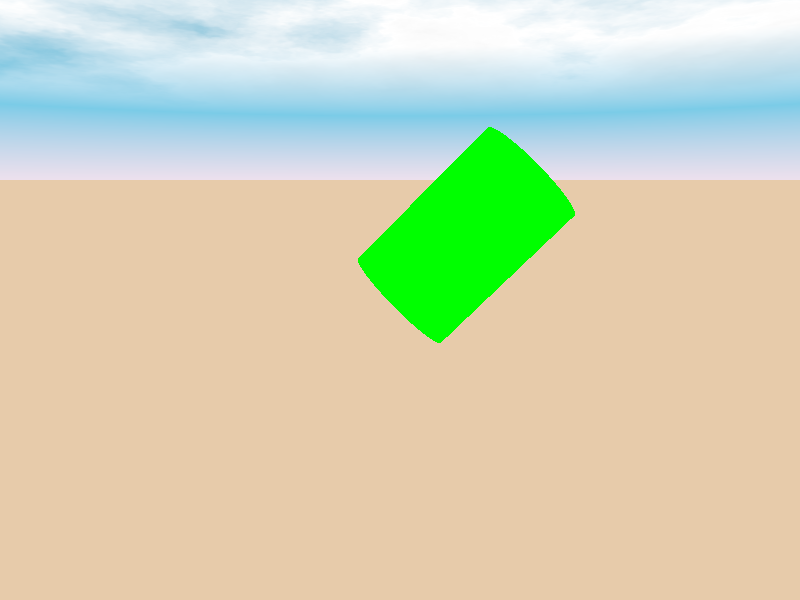 // 3_cylinder1.pov

#include "colors.inc"  
#include "skies.inc"  
  
camera{ 
  location <0.0, 2.0, -10.0> 
  look_at  <0.0, 0.0, 0.0>
} 
    
light_source { 
  <5.0,5.0,-5.0> 
  color rgb <1.0, 1.0, 1.0>
}   

sky_sphere {
  S_Cloud2
}
plane {
  y, -1
  pigment { color rgb <0.8,0.6,0.4> }
}  
          
cylinder {  
  <0, 0, 0>, 
  <0, 3, 0>, 
  1 
  pigment { Green }
  rotate <0,0,-45>
}


 

